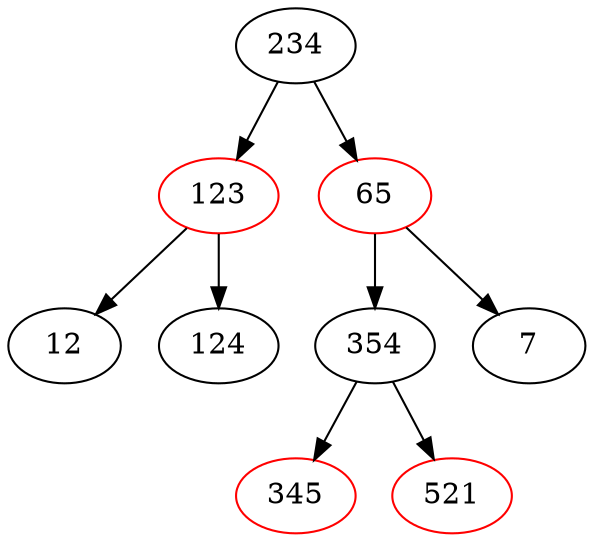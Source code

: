 digraph G {
	234 [color=black];
	234 -> 123;
	123 [color=red];
	123 -> 12;
	12 [color=black];
	123 -> 124;
	124 [color=black];
	234 -> 65;
	65 [color=red];
	65 -> 354;
	354 [color=black];
	354 -> 345;
	345 [color=red];
	354 -> 521;
	521 [color=red];
	65 -> 7;
	7 [color=black];
}